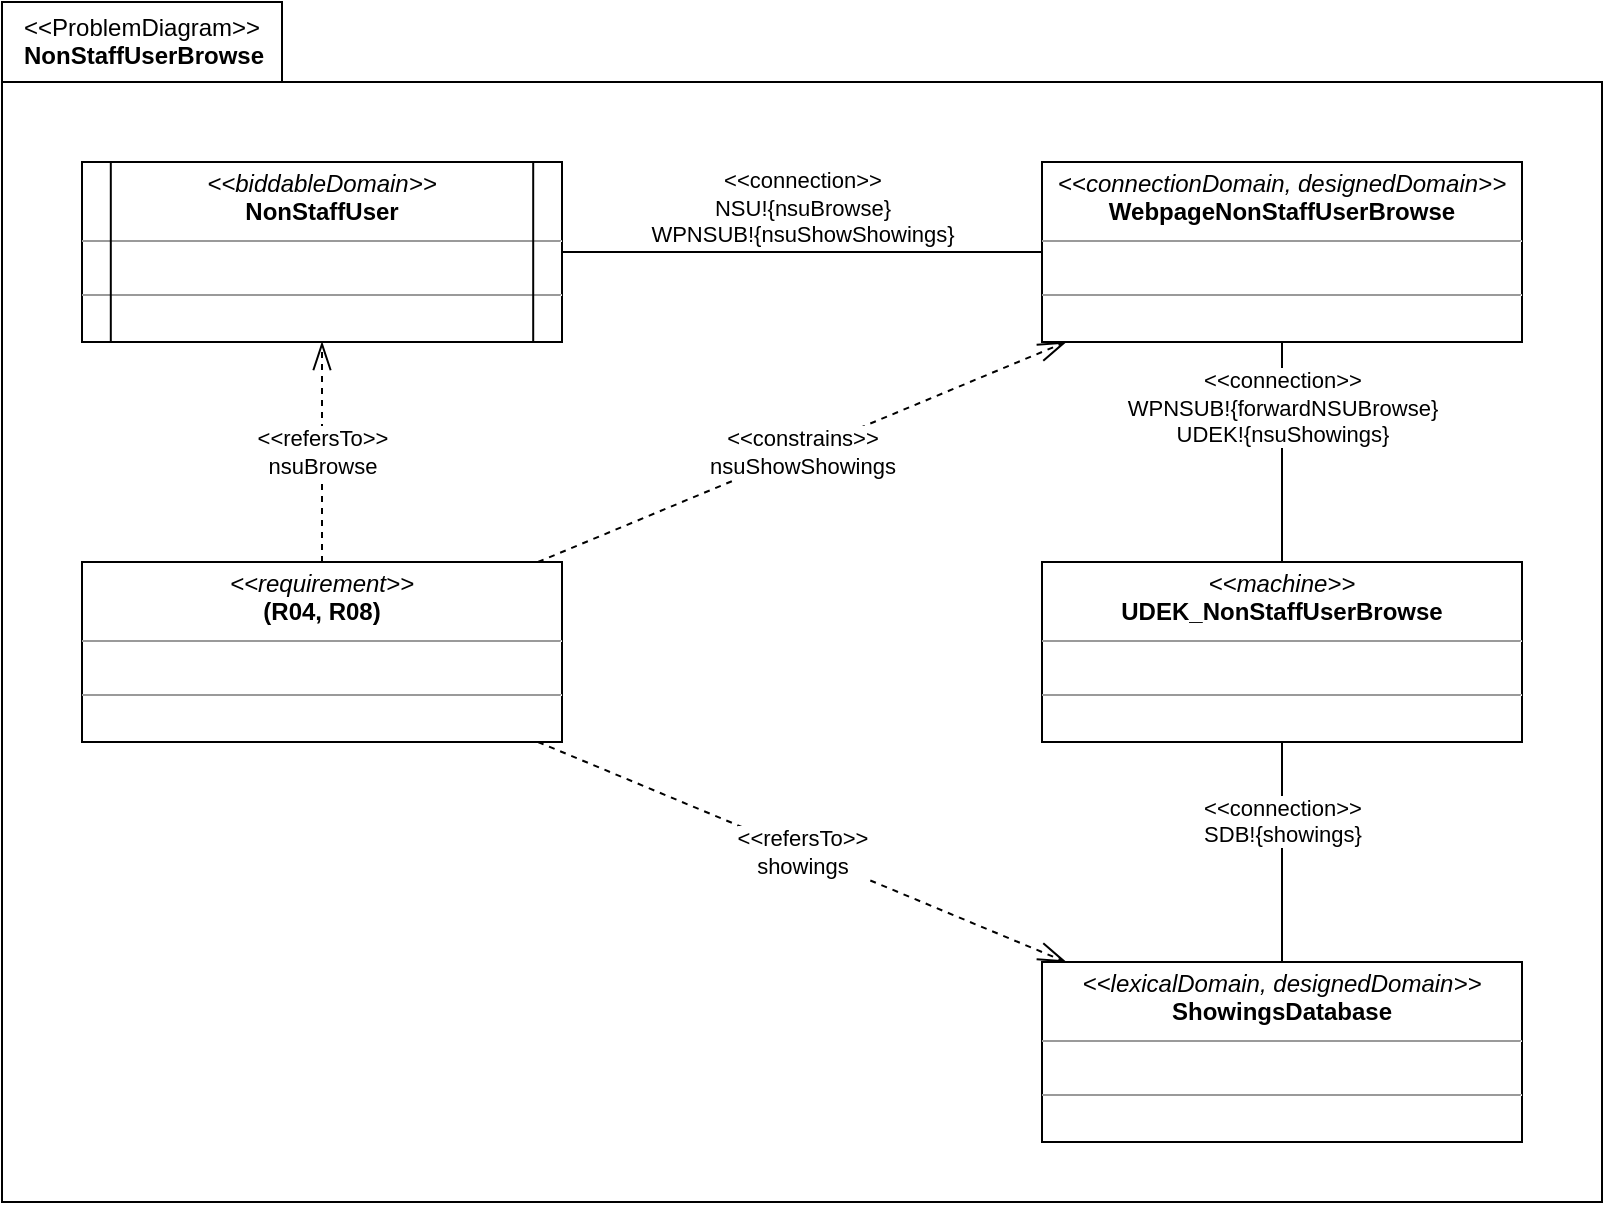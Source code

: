 <mxfile version="16.5.1" type="device" pages="2"><diagram id="HJAiawC3LnzVQ6_J9PEd" name="PD"><mxGraphModel dx="1662" dy="875" grid="1" gridSize="10" guides="1" tooltips="1" connect="1" arrows="1" fold="1" page="1" pageScale="1" pageWidth="3300" pageHeight="2339" math="0" shadow="0"><root><mxCell id="0"/><mxCell id="1" parent="0"/><mxCell id="Pyk-7Evq5UinFHrFcz_W-2" value="&lt;div&gt;&lt;span style=&quot;font-weight: 400&quot;&gt;&amp;lt;&amp;lt;ProblemDiagram&amp;gt;&amp;gt;&lt;/span&gt;&lt;/div&gt;&lt;div style=&quot;text-align: center&quot;&gt;NonStaffUserBrowse&lt;/div&gt;" style="shape=folder;fontStyle=1;spacingTop=1;tabWidth=140;tabHeight=40;tabPosition=left;html=1;rounded=0;shadow=0;glass=0;comic=0;sketch=0;pointerEvents=1;gradientColor=none;labelPosition=center;verticalLabelPosition=middle;align=left;verticalAlign=top;spacing=0;spacingLeft=11;collapsible=1;container=1;recursiveResize=0;fillColor=default;" parent="1" vertex="1"><mxGeometry x="80" y="80" width="800" height="600" as="geometry"><mxRectangle width="140" height="40" as="alternateBounds"/></mxGeometry></mxCell><mxCell id="Pyk-7Evq5UinFHrFcz_W-1" value="" style="group" parent="Pyk-7Evq5UinFHrFcz_W-2" vertex="1" connectable="0"><mxGeometry x="40" y="80" width="720" height="490" as="geometry"/></mxCell><mxCell id="KDBTLxFGgnaU9NGdv36--2" value="&lt;p style=&quot;margin: 0px ; margin-top: 4px ; text-align: center&quot;&gt;&lt;i&gt;&amp;lt;&amp;lt;machine&amp;gt;&amp;gt;&lt;/i&gt;&lt;br&gt;&lt;b&gt;UDEK_NonStaffUserBrowse&lt;/b&gt;&lt;/p&gt;&lt;hr size=&quot;1&quot;&gt;&lt;p style=&quot;margin: 0px ; margin-left: 4px&quot;&gt;&lt;br&gt;&lt;/p&gt;&lt;hr size=&quot;1&quot;&gt;&lt;p style=&quot;margin: 0px ; margin-left: 4px&quot;&gt;&lt;br&gt;&lt;/p&gt;" style="verticalAlign=top;align=left;overflow=fill;fontSize=12;fontFamily=Helvetica;html=1;rounded=0;shadow=0;glass=0;comic=0;sketch=0;pointerEvents=1;fontColor=default;gradientColor=none;container=0;" parent="Pyk-7Evq5UinFHrFcz_W-1" vertex="1"><mxGeometry x="480" y="200" width="240" height="90" as="geometry"/></mxCell><mxCell id="SD9rnTB3RjBBTFC45QrC-1" value="&amp;lt;&amp;lt;connection&amp;gt;&amp;gt;&lt;br&gt;WPNSUB!{forwardNSUBrowse}&lt;br&gt;UDEK!{nsuShowings}" style="rounded=0;orthogonalLoop=1;jettySize=auto;html=1;startArrow=none;startFill=0;endArrow=none;endFill=0;startSize=12;endSize=12;verticalAlign=bottom;" parent="Pyk-7Evq5UinFHrFcz_W-1" source="KDBTLxFGgnaU9NGdv36--3" target="KDBTLxFGgnaU9NGdv36--2" edge="1"><mxGeometry relative="1" as="geometry"/></mxCell><mxCell id="KDBTLxFGgnaU9NGdv36--3" value="&lt;p style=&quot;margin: 0px ; margin-top: 4px ; text-align: center&quot;&gt;&lt;i&gt;&amp;lt;&amp;lt;connectionDomain, designedDomain&amp;gt;&amp;gt;&lt;/i&gt;&lt;br&gt;&lt;b&gt;WebpageNonStaffUserBrowse&lt;/b&gt;&lt;/p&gt;&lt;hr size=&quot;1&quot;&gt;&lt;p style=&quot;margin: 0px ; margin-left: 4px&quot;&gt;&lt;br&gt;&lt;/p&gt;&lt;hr size=&quot;1&quot;&gt;&lt;p style=&quot;margin: 0px ; margin-left: 4px&quot;&gt;&lt;br&gt;&lt;/p&gt;" style="verticalAlign=top;align=left;overflow=fill;fontSize=12;fontFamily=Helvetica;html=1;rounded=0;shadow=0;glass=0;comic=0;sketch=0;pointerEvents=1;fontColor=default;gradientColor=none;container=0;" parent="Pyk-7Evq5UinFHrFcz_W-1" vertex="1"><mxGeometry x="480" width="240" height="90" as="geometry"/></mxCell><mxCell id="KDBTLxFGgnaU9NGdv36--21" value="" style="group" parent="Pyk-7Evq5UinFHrFcz_W-1" vertex="1" connectable="0"><mxGeometry width="240" height="90" as="geometry"/></mxCell><mxCell id="KDBTLxFGgnaU9NGdv36--15" value="&lt;p style=&quot;margin: 0px ; margin-top: 4px ; text-align: center&quot;&gt;&lt;i&gt;&amp;lt;&amp;lt;biddableDomain&amp;gt;&amp;gt;&lt;/i&gt;&lt;br&gt;&lt;b&gt;NonStaffUser&lt;/b&gt;&lt;/p&gt;&lt;hr size=&quot;1&quot;&gt;&lt;p style=&quot;margin: 0px ; margin-left: 4px&quot;&gt;&lt;br&gt;&lt;/p&gt;&lt;hr size=&quot;1&quot;&gt;&lt;p style=&quot;margin: 0px ; margin-left: 4px&quot;&gt;&lt;br&gt;&lt;/p&gt;" style="verticalAlign=top;align=left;overflow=fill;fontSize=12;fontFamily=Helvetica;html=1;rounded=0;shadow=0;glass=0;comic=0;sketch=0;pointerEvents=1;fontColor=default;gradientColor=none;container=0;points=[[0,0,0,0,0],[0,0.24,0,0,0],[0,0.5,0,0,0],[0,0.76,0,0,0],[0,1,0,0,0],[0.06,0,0,0,0],[0.06,1,0,0,0],[0.13,0,0,0,0],[0.13,1,0,0,0],[0.25,0,0,0,0],[0.25,1,0,0,0],[0.5,0,0,0,0],[0.5,1,0,0,0],[0.75,0,0,0,0],[0.75,1,0,0,0],[0.88,0,0,0,0],[0.88,1,0,0,0],[0.94,0,0,0,0],[0.94,1,0,0,0],[1,0,0,0,0],[1,0.26,0,0,0],[1,0.5,0,0,0],[1,0.76,0,0,0],[1,1,0,0,0]];strokeWidth=1;" parent="KDBTLxFGgnaU9NGdv36--21" vertex="1"><mxGeometry width="240" height="90" as="geometry"/></mxCell><mxCell id="KDBTLxFGgnaU9NGdv36--19" style="rounded=0;orthogonalLoop=1;jettySize=auto;html=1;exitX=0.06;exitY=0;exitDx=0;exitDy=0;exitPerimeter=0;entryX=0.06;entryY=1;entryDx=0;entryDy=0;entryPerimeter=0;startArrow=none;startFill=0;endArrow=none;endFill=0;startSize=12;endSize=12;" parent="KDBTLxFGgnaU9NGdv36--21" source="KDBTLxFGgnaU9NGdv36--15" target="KDBTLxFGgnaU9NGdv36--15" edge="1"><mxGeometry relative="1" as="geometry"/></mxCell><mxCell id="KDBTLxFGgnaU9NGdv36--20" style="rounded=0;orthogonalLoop=1;jettySize=auto;html=1;exitX=0.94;exitY=0;exitDx=0;exitDy=0;exitPerimeter=0;entryX=0.94;entryY=1;entryDx=0;entryDy=0;entryPerimeter=0;startArrow=none;startFill=0;endArrow=none;endFill=0;startSize=12;endSize=12;" parent="KDBTLxFGgnaU9NGdv36--21" source="KDBTLxFGgnaU9NGdv36--15" target="KDBTLxFGgnaU9NGdv36--15" edge="1"><mxGeometry relative="1" as="geometry"><mxPoint x="24.4" y="-30" as="sourcePoint"/><mxPoint x="24.4" y="60" as="targetPoint"/></mxGeometry></mxCell><mxCell id="40rwbLKD-BZJ8o5MiTdF-1" value="&amp;lt;&amp;lt;connection&amp;gt;&amp;gt;&lt;br&gt;NSU!{nsuBrowse}&lt;br&gt;WPNSUB!{nsuShowShowings}" style="rounded=0;orthogonalLoop=1;jettySize=auto;html=1;startArrow=none;startFill=0;endArrow=none;endFill=0;startSize=12;endSize=12;verticalAlign=bottom;" parent="Pyk-7Evq5UinFHrFcz_W-1" source="KDBTLxFGgnaU9NGdv36--15" target="KDBTLxFGgnaU9NGdv36--3" edge="1"><mxGeometry relative="1" as="geometry"/></mxCell><mxCell id="SD9rnTB3RjBBTFC45QrC-4" value="&amp;lt;&amp;lt;connection&amp;gt;&amp;gt;&lt;br&gt;SDB!{showings}" style="rounded=0;orthogonalLoop=1;jettySize=auto;html=1;startArrow=none;startFill=0;endArrow=none;endFill=0;startSize=12;endSize=12;verticalAlign=bottom;" parent="Pyk-7Evq5UinFHrFcz_W-1" source="SD9rnTB3RjBBTFC45QrC-3" target="KDBTLxFGgnaU9NGdv36--2" edge="1"><mxGeometry relative="1" as="geometry"/></mxCell><mxCell id="SD9rnTB3RjBBTFC45QrC-3" value="&lt;p style=&quot;margin: 0px ; margin-top: 4px ; text-align: center&quot;&gt;&lt;i&gt;&amp;lt;&amp;lt;lexicalDomain, designedDomain&amp;gt;&amp;gt;&lt;/i&gt;&lt;br&gt;&lt;b&gt;ShowingsDatabase&lt;/b&gt;&lt;/p&gt;&lt;hr size=&quot;1&quot;&gt;&lt;p style=&quot;margin: 0px ; margin-left: 4px&quot;&gt;&lt;br&gt;&lt;/p&gt;&lt;hr size=&quot;1&quot;&gt;&lt;p style=&quot;margin: 0px ; margin-left: 4px&quot;&gt;&lt;br&gt;&lt;/p&gt;" style="verticalAlign=top;align=left;overflow=fill;fontSize=12;fontFamily=Helvetica;html=1;rounded=0;shadow=0;glass=0;comic=0;sketch=0;pointerEvents=1;fontColor=default;gradientColor=none;container=0;strokeWidth=1;" parent="Pyk-7Evq5UinFHrFcz_W-1" vertex="1"><mxGeometry x="480" y="400" width="240" height="90" as="geometry"/></mxCell><mxCell id="SD9rnTB3RjBBTFC45QrC-7" value="&amp;lt;&amp;lt;constrains&amp;gt;&amp;gt;&lt;br&gt;nsuShowShowings" style="edgeStyle=none;rounded=0;orthogonalLoop=1;jettySize=auto;html=1;startArrow=none;startFill=0;endArrow=openThin;endFill=0;startSize=12;endSize=12;dashed=1;" parent="Pyk-7Evq5UinFHrFcz_W-1" source="SD9rnTB3RjBBTFC45QrC-5" target="KDBTLxFGgnaU9NGdv36--3" edge="1"><mxGeometry relative="1" as="geometry"/></mxCell><mxCell id="SD9rnTB3RjBBTFC45QrC-8" value="&amp;lt;&amp;lt;refersTo&amp;gt;&amp;gt;&lt;br&gt;nsuBrowse" style="edgeStyle=none;rounded=0;orthogonalLoop=1;jettySize=auto;html=1;dashed=1;startArrow=none;startFill=0;endArrow=openThin;endFill=0;startSize=12;endSize=12;" parent="Pyk-7Evq5UinFHrFcz_W-1" source="SD9rnTB3RjBBTFC45QrC-5" target="KDBTLxFGgnaU9NGdv36--15" edge="1"><mxGeometry relative="1" as="geometry"/></mxCell><mxCell id="SD9rnTB3RjBBTFC45QrC-9" value="&amp;lt;&amp;lt;refersTo&amp;gt;&amp;gt;&lt;br&gt;showings" style="edgeStyle=none;rounded=0;orthogonalLoop=1;jettySize=auto;html=1;dashed=1;startArrow=none;startFill=0;endArrow=openThin;endFill=0;startSize=12;endSize=12;" parent="Pyk-7Evq5UinFHrFcz_W-1" source="SD9rnTB3RjBBTFC45QrC-5" target="SD9rnTB3RjBBTFC45QrC-3" edge="1"><mxGeometry relative="1" as="geometry"/></mxCell><mxCell id="SD9rnTB3RjBBTFC45QrC-5" value="&lt;p style=&quot;margin: 0px ; margin-top: 4px ; text-align: center&quot;&gt;&lt;i&gt;&amp;lt;&amp;lt;requirement&amp;gt;&amp;gt;&lt;/i&gt;&lt;br&gt;&lt;b&gt;(R04, R08)&lt;/b&gt;&lt;/p&gt;&lt;hr size=&quot;1&quot;&gt;&lt;p style=&quot;margin: 0px ; margin-left: 4px&quot;&gt;&lt;br&gt;&lt;/p&gt;&lt;hr size=&quot;1&quot;&gt;&lt;p style=&quot;margin: 0px ; margin-left: 4px&quot;&gt;&lt;br&gt;&lt;/p&gt;" style="verticalAlign=top;align=left;overflow=fill;fontSize=12;fontFamily=Helvetica;html=1;rounded=0;shadow=0;glass=0;comic=0;sketch=0;pointerEvents=1;fontColor=default;gradientColor=none;container=0;" parent="Pyk-7Evq5UinFHrFcz_W-1" vertex="1"><mxGeometry y="200" width="240" height="90" as="geometry"/></mxCell></root></mxGraphModel></diagram><diagram id="oI22RJOVd-UNP8y3LHGg" name="Mapping"><mxGraphModel dx="1662" dy="875" grid="1" gridSize="10" guides="1" tooltips="1" connect="1" arrows="1" fold="1" page="1" pageScale="1" pageWidth="3300" pageHeight="2339" math="0" shadow="0"><root><mxCell id="fOLdVOs8vfkJuQPFm-1K-0"/><mxCell id="fOLdVOs8vfkJuQPFm-1K-1" parent="fOLdVOs8vfkJuQPFm-1K-0"/><mxCell id="yC-IHtAwKcbV0Vknm0KA-0" value="" style="group" parent="fOLdVOs8vfkJuQPFm-1K-1" vertex="1" connectable="0"><mxGeometry x="40" y="80" width="240" height="90" as="geometry"/></mxCell><mxCell id="yC-IHtAwKcbV0Vknm0KA-1" value="&lt;p style=&quot;margin: 0px ; margin-top: 4px ; text-align: center&quot;&gt;&lt;i&gt;&amp;lt;&amp;lt;biddableDomain&amp;gt;&amp;gt;&lt;/i&gt;&lt;br&gt;&lt;b&gt;Customer&lt;/b&gt;&lt;/p&gt;&lt;hr size=&quot;1&quot;&gt;&lt;p style=&quot;margin: 0px ; margin-left: 4px&quot;&gt;&lt;br&gt;&lt;/p&gt;&lt;hr size=&quot;1&quot;&gt;&lt;p style=&quot;margin: 0px ; margin-left: 4px&quot;&gt;&lt;br&gt;&lt;/p&gt;" style="verticalAlign=top;align=left;overflow=fill;fontSize=12;fontFamily=Helvetica;html=1;rounded=0;shadow=0;glass=0;comic=0;sketch=0;pointerEvents=1;fontColor=default;gradientColor=none;container=0;points=[[0,0,0,0,0],[0,0.24,0,0,0],[0,0.5,0,0,0],[0,0.76,0,0,0],[0,1,0,0,0],[0.06,0,0,0,0],[0.06,1,0,0,0],[0.13,0,0,0,0],[0.13,1,0,0,0],[0.25,0,0,0,0],[0.25,1,0,0,0],[0.5,0,0,0,0],[0.5,1,0,0,0],[0.75,0,0,0,0],[0.75,1,0,0,0],[0.88,0,0,0,0],[0.88,1,0,0,0],[0.94,0,0,0,0],[0.94,1,0,0,0],[1,0,0,0,0],[1,0.26,0,0,0],[1,0.5,0,0,0],[1,0.76,0,0,0],[1,1,0,0,0]];strokeWidth=1;" parent="yC-IHtAwKcbV0Vknm0KA-0" vertex="1"><mxGeometry width="240" height="90" as="geometry"/></mxCell><mxCell id="yC-IHtAwKcbV0Vknm0KA-2" style="rounded=0;orthogonalLoop=1;jettySize=auto;html=1;endArrow=none;endFill=0;strokeWidth=1;entryX=0.06;entryY=1;entryDx=0;entryDy=0;entryPerimeter=0;exitX=0.06;exitY=0;exitDx=0;exitDy=0;exitPerimeter=0;" parent="yC-IHtAwKcbV0Vknm0KA-0" source="yC-IHtAwKcbV0Vknm0KA-1" target="yC-IHtAwKcbV0Vknm0KA-1" edge="1"><mxGeometry relative="1" as="geometry"><mxPoint x="30" as="sourcePoint"/><mxPoint x="14" y="90" as="targetPoint"/></mxGeometry></mxCell><mxCell id="yC-IHtAwKcbV0Vknm0KA-3" style="edgeStyle=none;shape=connector;rounded=0;orthogonalLoop=1;jettySize=auto;html=1;exitX=0.94;exitY=0;exitDx=0;exitDy=0;exitPerimeter=0;labelBackgroundColor=default;fontFamily=Helvetica;fontSize=11;fontColor=default;endArrow=none;endFill=0;strokeColor=default;strokeWidth=1;" parent="yC-IHtAwKcbV0Vknm0KA-0" source="yC-IHtAwKcbV0Vknm0KA-1" edge="1"><mxGeometry relative="1" as="geometry"><mxPoint x="226" y="90" as="targetPoint"/></mxGeometry></mxCell><mxCell id="yC-IHtAwKcbV0Vknm0KA-4" value="" style="group" parent="fOLdVOs8vfkJuQPFm-1K-1" vertex="1" connectable="0"><mxGeometry x="360" y="80" width="240" height="90" as="geometry"/></mxCell><mxCell id="yC-IHtAwKcbV0Vknm0KA-5" value="&lt;p style=&quot;margin: 0px ; margin-top: 4px ; text-align: center&quot;&gt;&lt;i&gt;&amp;lt;&amp;lt;biddableDomain&amp;gt;&amp;gt;&lt;/i&gt;&lt;br&gt;&lt;b&gt;User&lt;/b&gt;&lt;/p&gt;&lt;hr size=&quot;1&quot;&gt;&lt;p style=&quot;margin: 0px ; margin-left: 4px&quot;&gt;&lt;br&gt;&lt;/p&gt;&lt;hr size=&quot;1&quot;&gt;&lt;p style=&quot;margin: 0px ; margin-left: 4px&quot;&gt;&lt;br&gt;&lt;/p&gt;" style="verticalAlign=top;align=left;overflow=fill;fontSize=12;fontFamily=Helvetica;html=1;rounded=0;shadow=0;glass=0;comic=0;sketch=0;pointerEvents=1;fontColor=default;gradientColor=none;container=0;points=[[0,0,0,0,0],[0,0.24,0,0,0],[0,0.5,0,0,0],[0,0.76,0,0,0],[0,1,0,0,0],[0.06,0,0,0,0],[0.06,1,0,0,0],[0.13,0,0,0,0],[0.13,1,0,0,0],[0.25,0,0,0,0],[0.25,1,0,0,0],[0.5,0,0,0,0],[0.5,1,0,0,0],[0.75,0,0,0,0],[0.75,1,0,0,0],[0.88,0,0,0,0],[0.88,1,0,0,0],[0.94,0,0,0,0],[0.94,1,0,0,0],[1,0,0,0,0],[1,0.26,0,0,0],[1,0.5,0,0,0],[1,0.76,0,0,0],[1,1,0,0,0]];strokeWidth=1;" parent="yC-IHtAwKcbV0Vknm0KA-4" vertex="1"><mxGeometry width="240" height="90" as="geometry"/></mxCell><mxCell id="yC-IHtAwKcbV0Vknm0KA-6" style="rounded=0;orthogonalLoop=1;jettySize=auto;html=1;endArrow=none;endFill=0;strokeWidth=1;entryX=0.06;entryY=1;entryDx=0;entryDy=0;entryPerimeter=0;exitX=0.06;exitY=0;exitDx=0;exitDy=0;exitPerimeter=0;" parent="yC-IHtAwKcbV0Vknm0KA-4" source="yC-IHtAwKcbV0Vknm0KA-5" target="yC-IHtAwKcbV0Vknm0KA-5" edge="1"><mxGeometry relative="1" as="geometry"><mxPoint x="30" as="sourcePoint"/><mxPoint x="14" y="90" as="targetPoint"/></mxGeometry></mxCell><mxCell id="yC-IHtAwKcbV0Vknm0KA-7" style="edgeStyle=none;shape=connector;rounded=0;orthogonalLoop=1;jettySize=auto;html=1;exitX=0.94;exitY=0;exitDx=0;exitDy=0;exitPerimeter=0;labelBackgroundColor=default;fontFamily=Helvetica;fontSize=11;fontColor=default;endArrow=none;endFill=0;strokeColor=default;strokeWidth=1;" parent="yC-IHtAwKcbV0Vknm0KA-4" source="yC-IHtAwKcbV0Vknm0KA-5" edge="1"><mxGeometry relative="1" as="geometry"><mxPoint x="226" y="90" as="targetPoint"/></mxGeometry></mxCell><mxCell id="yC-IHtAwKcbV0Vknm0KA-8" style="edgeStyle=orthogonalEdgeStyle;rounded=0;orthogonalLoop=1;jettySize=auto;html=1;exitX=0.5;exitY=0;exitDx=0;exitDy=0;exitPerimeter=0;endArrow=openThin;endFill=0;endSize=12;startSize=12;startArrow=diamondThin;startFill=0;" parent="fOLdVOs8vfkJuQPFm-1K-1" source="yC-IHtAwKcbV0Vknm0KA-11" target="yC-IHtAwKcbV0Vknm0KA-1" edge="1"><mxGeometry relative="1" as="geometry"/></mxCell><mxCell id="yC-IHtAwKcbV0Vknm0KA-9" style="edgeStyle=orthogonalEdgeStyle;rounded=0;orthogonalLoop=1;jettySize=auto;html=1;exitX=0.5;exitY=0;exitDx=0;exitDy=0;exitPerimeter=0;startArrow=diamondThin;startFill=0;endArrow=openThin;endFill=0;startSize=12;endSize=12;" parent="fOLdVOs8vfkJuQPFm-1K-1" source="yC-IHtAwKcbV0Vknm0KA-11" target="yC-IHtAwKcbV0Vknm0KA-5" edge="1"><mxGeometry relative="1" as="geometry"/></mxCell><mxCell id="yC-IHtAwKcbV0Vknm0KA-10" value="" style="group" parent="fOLdVOs8vfkJuQPFm-1K-1" vertex="1" connectable="0"><mxGeometry x="200" y="240" width="240" height="90" as="geometry"/></mxCell><mxCell id="yC-IHtAwKcbV0Vknm0KA-11" value="&lt;p style=&quot;margin: 0px ; margin-top: 4px ; text-align: center&quot;&gt;&lt;i&gt;&amp;lt;&amp;lt;biddableDomain&amp;gt;&amp;gt;&lt;/i&gt;&lt;br&gt;&lt;b&gt;NonStaffUser&lt;/b&gt;&lt;/p&gt;&lt;hr size=&quot;1&quot;&gt;&lt;p style=&quot;margin: 0px ; margin-left: 4px&quot;&gt;&lt;br&gt;&lt;/p&gt;&lt;hr size=&quot;1&quot;&gt;&lt;p style=&quot;margin: 0px ; margin-left: 4px&quot;&gt;&lt;br&gt;&lt;/p&gt;" style="verticalAlign=top;align=left;overflow=fill;fontSize=12;fontFamily=Helvetica;html=1;rounded=0;shadow=0;glass=0;comic=0;sketch=0;pointerEvents=1;fontColor=default;gradientColor=none;container=0;points=[[0,0,0,0,0],[0,0.24,0,0,0],[0,0.5,0,0,0],[0,0.76,0,0,0],[0,1,0,0,0],[0.06,0,0,0,0],[0.06,1,0,0,0],[0.13,0,0,0,0],[0.13,1,0,0,0],[0.25,0,0,0,0],[0.25,1,0,0,0],[0.5,0,0,0,0],[0.5,1,0,0,0],[0.75,0,0,0,0],[0.75,1,0,0,0],[0.88,0,0,0,0],[0.88,1,0,0,0],[0.94,0,0,0,0],[0.94,1,0,0,0],[1,0,0,0,0],[1,0.26,0,0,0],[1,0.5,0,0,0],[1,0.76,0,0,0],[1,1,0,0,0]];strokeWidth=1;" parent="yC-IHtAwKcbV0Vknm0KA-10" vertex="1"><mxGeometry width="240" height="90" as="geometry"/></mxCell><mxCell id="yC-IHtAwKcbV0Vknm0KA-12" style="rounded=0;orthogonalLoop=1;jettySize=auto;html=1;exitX=0.06;exitY=0;exitDx=0;exitDy=0;exitPerimeter=0;entryX=0.06;entryY=1;entryDx=0;entryDy=0;entryPerimeter=0;startArrow=none;startFill=0;endArrow=none;endFill=0;startSize=12;endSize=12;" parent="yC-IHtAwKcbV0Vknm0KA-10" source="yC-IHtAwKcbV0Vknm0KA-11" target="yC-IHtAwKcbV0Vknm0KA-11" edge="1"><mxGeometry relative="1" as="geometry"/></mxCell><mxCell id="yC-IHtAwKcbV0Vknm0KA-13" style="rounded=0;orthogonalLoop=1;jettySize=auto;html=1;exitX=0.94;exitY=0;exitDx=0;exitDy=0;exitPerimeter=0;entryX=0.94;entryY=1;entryDx=0;entryDy=0;entryPerimeter=0;startArrow=none;startFill=0;endArrow=none;endFill=0;startSize=12;endSize=12;" parent="yC-IHtAwKcbV0Vknm0KA-10" source="yC-IHtAwKcbV0Vknm0KA-11" target="yC-IHtAwKcbV0Vknm0KA-11" edge="1"><mxGeometry relative="1" as="geometry"><mxPoint x="24.4" y="-30" as="sourcePoint"/><mxPoint x="24.4" y="60" as="targetPoint"/></mxGeometry></mxCell><mxCell id="Otl8EnRv2uJ1sNcV3oOm-0" value="" style="group" parent="fOLdVOs8vfkJuQPFm-1K-1" vertex="1" connectable="0"><mxGeometry x="200" y="720" width="240" height="90" as="geometry"/></mxCell><mxCell id="Otl8EnRv2uJ1sNcV3oOm-1" value="&lt;p style=&quot;margin: 0px ; margin-top: 4px ; text-align: center&quot;&gt;&lt;i&gt;&amp;lt;&amp;lt;interface&amp;gt;&amp;gt;&lt;/i&gt;&lt;br&gt;&lt;b&gt;NSU!{nsuBrowse}&lt;/b&gt;&lt;/p&gt;&lt;hr size=&quot;1&quot;&gt;&lt;p style=&quot;margin: 0px ; margin-left: 4px&quot;&gt;&lt;br&gt;&lt;/p&gt;&lt;hr size=&quot;1&quot;&gt;&lt;p style=&quot;margin: 0px ; margin-left: 4px&quot;&gt;&lt;br&gt;&lt;/p&gt;" style="verticalAlign=top;align=left;overflow=fill;fontSize=12;fontFamily=Helvetica;html=1;rounded=0;shadow=0;glass=0;comic=0;sketch=0;pointerEvents=1;fontColor=default;gradientColor=none;container=0;points=[[0,0,0,0,0],[0,0.24,0,0,0],[0,0.5,0,0,0],[0,0.76,0,0,0],[0,1,0,0,0],[0.06,0,0,0,0],[0.06,1,0,0,0],[0.13,0,0,0,0],[0.13,1,0,0,0],[0.25,0,0,0,0],[0.25,1,0,0,0],[0.5,0,0,0,0],[0.5,1,0,0,0],[0.75,0,0,0,0],[0.75,1,0,0,0],[0.88,0,0,0,0],[0.88,1,0,0,0],[0.94,0,0,0,0],[0.94,1,0,0,0],[1,0,0,0,0],[1,0.26,0,0,0],[1,0.5,0,0,0],[1,0.76,0,0,0],[1,1,0,0,0]];strokeWidth=1;" parent="Otl8EnRv2uJ1sNcV3oOm-0" vertex="1"><mxGeometry width="240" height="90" as="geometry"/></mxCell><mxCell id="GV2AbOOw1VaXCesjClQB-0" value="" style="group" parent="fOLdVOs8vfkJuQPFm-1K-1" vertex="1" connectable="0"><mxGeometry x="200" y="560" width="240" height="90" as="geometry"/></mxCell><mxCell id="GV2AbOOw1VaXCesjClQB-1" value="&lt;p style=&quot;margin: 0px ; margin-top: 4px ; text-align: center&quot;&gt;&lt;i&gt;&amp;lt;&amp;lt;interface&amp;gt;&amp;gt;&lt;/i&gt;&lt;br&gt;&lt;b&gt;C!{uBrowse}&lt;/b&gt;&lt;/p&gt;&lt;hr size=&quot;1&quot;&gt;&lt;p style=&quot;margin: 0px ; margin-left: 4px&quot;&gt;&lt;br&gt;&lt;/p&gt;&lt;hr size=&quot;1&quot;&gt;&lt;p style=&quot;margin: 0px ; margin-left: 4px&quot;&gt;&lt;br&gt;&lt;/p&gt;" style="verticalAlign=top;align=left;overflow=fill;fontSize=12;fontFamily=Helvetica;html=1;rounded=0;shadow=0;glass=0;comic=0;sketch=0;pointerEvents=1;fontColor=default;gradientColor=none;container=0;points=[[0,0,0,0,0],[0,0.24,0,0,0],[0,0.5,0,0,0],[0,0.76,0,0,0],[0,1,0,0,0],[0.06,0,0,0,0],[0.06,1,0,0,0],[0.13,0,0,0,0],[0.13,1,0,0,0],[0.25,0,0,0,0],[0.25,1,0,0,0],[0.5,0,0,0,0],[0.5,1,0,0,0],[0.75,0,0,0,0],[0.75,1,0,0,0],[0.88,0,0,0,0],[0.88,1,0,0,0],[0.94,0,0,0,0],[0.94,1,0,0,0],[1,0,0,0,0],[1,0.26,0,0,0],[1,0.5,0,0,0],[1,0.76,0,0,0],[1,1,0,0,0]];strokeWidth=1;" parent="GV2AbOOw1VaXCesjClQB-0" vertex="1"><mxGeometry width="240" height="90" as="geometry"/></mxCell><mxCell id="GV2AbOOw1VaXCesjClQB-2" value="&lt;p style=&quot;margin: 0px ; margin-top: 4px ; text-align: center&quot;&gt;&lt;i&gt;&amp;lt;&amp;lt;interface&amp;gt;&amp;gt;&lt;/i&gt;&lt;br&gt;&lt;b&gt;U!{uBrowse}&lt;/b&gt;&lt;/p&gt;&lt;hr size=&quot;1&quot;&gt;&lt;p style=&quot;margin: 0px ; margin-left: 4px&quot;&gt;&lt;br&gt;&lt;/p&gt;&lt;hr size=&quot;1&quot;&gt;&lt;p style=&quot;margin: 0px ; margin-left: 4px&quot;&gt;&lt;br&gt;&lt;/p&gt;" style="verticalAlign=top;align=left;overflow=fill;fontSize=12;fontFamily=Helvetica;html=1;rounded=0;shadow=0;glass=0;comic=0;sketch=0;pointerEvents=1;fontColor=default;gradientColor=none;container=0;points=[[0,0,0,0,0],[0,0.24,0,0,0],[0,0.5,0,0,0],[0,0.76,0,0,0],[0,1,0,0,0],[0.06,0,0,0,0],[0.06,1,0,0,0],[0.13,0,0,0,0],[0.13,1,0,0,0],[0.25,0,0,0,0],[0.25,1,0,0,0],[0.5,0,0,0,0],[0.5,1,0,0,0],[0.75,0,0,0,0],[0.75,1,0,0,0],[0.88,0,0,0,0],[0.88,1,0,0,0],[0.94,0,0,0,0],[0.94,1,0,0,0],[1,0,0,0,0],[1,0.26,0,0,0],[1,0.5,0,0,0],[1,0.76,0,0,0],[1,1,0,0,0]];strokeWidth=1;" parent="fOLdVOs8vfkJuQPFm-1K-1" vertex="1"><mxGeometry x="200" y="880" width="240" height="90" as="geometry"/></mxCell><mxCell id="j6mfx0AlwyM8R6SO0MoJ-4" style="edgeStyle=none;rounded=0;orthogonalLoop=1;jettySize=auto;html=1;startArrow=diamondThin;startFill=0;endArrow=openThin;endFill=0;startSize=12;endSize=12;" parent="fOLdVOs8vfkJuQPFm-1K-1" source="j6mfx0AlwyM8R6SO0MoJ-2" target="GV2AbOOw1VaXCesjClQB-1" edge="1"><mxGeometry relative="1" as="geometry"><mxPoint x="680.0" y="530" as="sourcePoint"/></mxGeometry></mxCell><mxCell id="j6mfx0AlwyM8R6SO0MoJ-2" value="&lt;p style=&quot;margin: 0px ; margin-top: 4px ; text-align: center&quot;&gt;&lt;i&gt;&amp;lt;&amp;lt;interface&amp;gt;&amp;gt;&lt;/i&gt;&lt;br&gt;&lt;b&gt;C!{cLogout, cBrowse, bookTickets}&lt;/b&gt;&lt;/p&gt;&lt;hr size=&quot;1&quot;&gt;&lt;p style=&quot;margin: 0px ; margin-left: 4px&quot;&gt;&lt;br&gt;&lt;/p&gt;&lt;hr size=&quot;1&quot;&gt;&lt;p style=&quot;margin: 0px ; margin-left: 4px&quot;&gt;&lt;br&gt;&lt;/p&gt;" style="verticalAlign=top;align=left;overflow=fill;fontSize=12;fontFamily=Helvetica;html=1;rounded=0;shadow=0;glass=0;comic=0;sketch=0;pointerEvents=1;fontColor=default;gradientColor=none;container=0;" parent="fOLdVOs8vfkJuQPFm-1K-1" vertex="1"><mxGeometry x="200" y="400" width="240" height="90" as="geometry"/></mxCell><mxCell id="j6mfx0AlwyM8R6SO0MoJ-5" style="edgeStyle=none;rounded=0;orthogonalLoop=1;jettySize=auto;html=1;startArrow=diamondThin;startFill=0;endArrow=openThin;endFill=0;startSize=12;endSize=12;" parent="fOLdVOs8vfkJuQPFm-1K-1" source="j6mfx0AlwyM8R6SO0MoJ-3" target="GV2AbOOw1VaXCesjClQB-2" edge="1"><mxGeometry relative="1" as="geometry"/></mxCell><mxCell id="j6mfx0AlwyM8R6SO0MoJ-3" value="&lt;p style=&quot;margin: 0px ; margin-top: 4px ; text-align: center&quot;&gt;&lt;i&gt;&amp;lt;&amp;lt;interface&amp;gt;&amp;gt;&lt;/i&gt;&lt;br&gt;&lt;b&gt;U!{uBrowse, cLogin, cRegister, sLogin}&lt;/b&gt;&lt;/p&gt;&lt;hr size=&quot;1&quot;&gt;&lt;p style=&quot;margin: 0px ; margin-left: 4px&quot;&gt;&lt;br&gt;&lt;/p&gt;&lt;hr size=&quot;1&quot;&gt;&lt;p style=&quot;margin: 0px ; margin-left: 4px&quot;&gt;&lt;br&gt;&lt;/p&gt;" style="verticalAlign=top;align=left;overflow=fill;fontSize=12;fontFamily=Helvetica;html=1;rounded=0;shadow=0;glass=0;comic=0;sketch=0;pointerEvents=1;fontColor=default;gradientColor=none;container=0;" parent="fOLdVOs8vfkJuQPFm-1K-1" vertex="1"><mxGeometry x="200" y="1040" width="240" height="90" as="geometry"/></mxCell><mxCell id="vW-XqCMh03adUwAaLaFq-0" value="" style="group" parent="fOLdVOs8vfkJuQPFm-1K-1" vertex="1" connectable="0"><mxGeometry x="840" y="400" width="240" height="90" as="geometry"/></mxCell><mxCell id="vW-XqCMh03adUwAaLaFq-1" value="&lt;p style=&quot;margin: 0px ; margin-top: 4px ; text-align: center&quot;&gt;&lt;i&gt;&amp;lt;&amp;lt;interface&amp;gt;&amp;gt;&lt;/i&gt;&lt;br&gt;&lt;b&gt;WPNSUB!{nsuShowShowings}&lt;/b&gt;&lt;/p&gt;&lt;hr size=&quot;1&quot;&gt;&lt;p style=&quot;margin: 0px ; margin-left: 4px&quot;&gt;&lt;br&gt;&lt;/p&gt;&lt;hr size=&quot;1&quot;&gt;&lt;p style=&quot;margin: 0px ; margin-left: 4px&quot;&gt;&lt;br&gt;&lt;/p&gt;" style="verticalAlign=top;align=left;overflow=fill;fontSize=12;fontFamily=Helvetica;html=1;rounded=0;shadow=0;glass=0;comic=0;sketch=0;pointerEvents=1;fontColor=default;gradientColor=none;container=0;points=[[0,0,0,0,0],[0,0.24,0,0,0],[0,0.5,0,0,0],[0,0.76,0,0,0],[0,1,0,0,0],[0.06,0,0,0,0],[0.06,1,0,0,0],[0.13,0,0,0,0],[0.13,1,0,0,0],[0.25,0,0,0,0],[0.25,1,0,0,0],[0.5,0,0,0,0],[0.5,1,0,0,0],[0.75,0,0,0,0],[0.75,1,0,0,0],[0.88,0,0,0,0],[0.88,1,0,0,0],[0.94,0,0,0,0],[0.94,1,0,0,0],[1,0,0,0,0],[1,0.26,0,0,0],[1,0.5,0,0,0],[1,0.76,0,0,0],[1,1,0,0,0]];strokeWidth=1;" parent="vW-XqCMh03adUwAaLaFq-0" vertex="1"><mxGeometry width="240" height="90" as="geometry"/></mxCell><mxCell id="suFBQ_Q6jBbxhgPxG9cx-0" value="" style="group" parent="fOLdVOs8vfkJuQPFm-1K-1" vertex="1" connectable="0"><mxGeometry x="680" y="240" width="240" height="90" as="geometry"/></mxCell><mxCell id="suFBQ_Q6jBbxhgPxG9cx-1" value="&lt;p style=&quot;margin: 0px ; margin-top: 4px ; text-align: center&quot;&gt;&lt;i&gt;&amp;lt;&amp;lt;interface&amp;gt;&amp;gt;&lt;/i&gt;&lt;br&gt;&lt;b&gt;UDEK!{cShowWebsite}&lt;/b&gt;&lt;/p&gt;&lt;hr size=&quot;1&quot;&gt;&lt;p style=&quot;margin: 0px ; margin-left: 4px&quot;&gt;&lt;br&gt;&lt;/p&gt;&lt;hr size=&quot;1&quot;&gt;&lt;p style=&quot;margin: 0px ; margin-left: 4px&quot;&gt;&lt;br&gt;&lt;/p&gt;" style="verticalAlign=top;align=left;overflow=fill;fontSize=12;fontFamily=Helvetica;html=1;rounded=0;shadow=0;glass=0;comic=0;sketch=0;pointerEvents=1;fontColor=default;gradientColor=none;container=0;points=[[0,0,0,0,0],[0,0.24,0,0,0],[0,0.5,0,0,0],[0,0.76,0,0,0],[0,1,0,0,0],[0.06,0,0,0,0],[0.06,1,0,0,0],[0.13,0,0,0,0],[0.13,1,0,0,0],[0.25,0,0,0,0],[0.25,1,0,0,0],[0.5,0,0,0,0],[0.5,1,0,0,0],[0.75,0,0,0,0],[0.75,1,0,0,0],[0.88,0,0,0,0],[0.88,1,0,0,0],[0.94,0,0,0,0],[0.94,1,0,0,0],[1,0,0,0,0],[1,0.26,0,0,0],[1,0.5,0,0,0],[1,0.76,0,0,0],[1,1,0,0,0]];strokeWidth=1;" parent="suFBQ_Q6jBbxhgPxG9cx-0" vertex="1"><mxGeometry width="240" height="90" as="geometry"/></mxCell><mxCell id="suFBQ_Q6jBbxhgPxG9cx-2" value="" style="group" parent="fOLdVOs8vfkJuQPFm-1K-1" vertex="1" connectable="0"><mxGeometry x="1000" y="240" width="240" height="90" as="geometry"/></mxCell><mxCell id="suFBQ_Q6jBbxhgPxG9cx-3" value="&lt;p style=&quot;margin: 0px ; margin-top: 4px ; text-align: center&quot;&gt;&lt;i&gt;&amp;lt;&amp;lt;interface&amp;gt;&amp;gt;&lt;/i&gt;&lt;br&gt;&lt;b&gt;UDEK!{uShowWebsite}&lt;/b&gt;&lt;/p&gt;&lt;hr size=&quot;1&quot;&gt;&lt;p style=&quot;margin: 0px ; margin-left: 4px&quot;&gt;&lt;br&gt;&lt;/p&gt;&lt;hr size=&quot;1&quot;&gt;&lt;p style=&quot;margin: 0px ; margin-left: 4px&quot;&gt;&lt;br&gt;&lt;/p&gt;" style="verticalAlign=top;align=left;overflow=fill;fontSize=12;fontFamily=Helvetica;html=1;rounded=0;shadow=0;glass=0;comic=0;sketch=0;pointerEvents=1;fontColor=default;gradientColor=none;container=0;points=[[0,0,0,0,0],[0,0.24,0,0,0],[0,0.5,0,0,0],[0,0.76,0,0,0],[0,1,0,0,0],[0.06,0,0,0,0],[0.06,1,0,0,0],[0.13,0,0,0,0],[0.13,1,0,0,0],[0.25,0,0,0,0],[0.25,1,0,0,0],[0.5,0,0,0,0],[0.5,1,0,0,0],[0.75,0,0,0,0],[0.75,1,0,0,0],[0.88,0,0,0,0],[0.88,1,0,0,0],[0.94,0,0,0,0],[0.94,1,0,0,0],[1,0,0,0,0],[1,0.26,0,0,0],[1,0.5,0,0,0],[1,0.76,0,0,0],[1,1,0,0,0]];strokeWidth=1;" parent="suFBQ_Q6jBbxhgPxG9cx-2" vertex="1"><mxGeometry width="240" height="90" as="geometry"/></mxCell><mxCell id="suFBQ_Q6jBbxhgPxG9cx-4" value="&amp;lt;&amp;lt;concretizes&amp;gt;&amp;gt;" style="edgeStyle=none;rounded=0;orthogonalLoop=1;jettySize=auto;html=1;startArrow=none;startFill=0;endArrow=openThin;endFill=0;startSize=12;endSize=12;dashed=1;" parent="fOLdVOs8vfkJuQPFm-1K-1" source="vW-XqCMh03adUwAaLaFq-1" target="suFBQ_Q6jBbxhgPxG9cx-1" edge="1"><mxGeometry relative="1" as="geometry"/></mxCell><mxCell id="suFBQ_Q6jBbxhgPxG9cx-5" value="&amp;lt;&amp;lt;concretizes&amp;gt;&amp;gt;" style="edgeStyle=none;rounded=0;orthogonalLoop=1;jettySize=auto;html=1;dashed=1;startArrow=none;startFill=0;endArrow=openThin;endFill=0;startSize=12;endSize=12;" parent="fOLdVOs8vfkJuQPFm-1K-1" source="vW-XqCMh03adUwAaLaFq-1" target="suFBQ_Q6jBbxhgPxG9cx-3" edge="1"><mxGeometry relative="1" as="geometry"/></mxCell><mxCell id="qMxmu-KVtf7Z-rlfkG2O-0" value="" style="group" parent="fOLdVOs8vfkJuQPFm-1K-1" vertex="1" connectable="0"><mxGeometry x="520" y="720" width="240" height="90" as="geometry"/></mxCell><mxCell id="qMxmu-KVtf7Z-rlfkG2O-1" value="&lt;p style=&quot;margin: 0px ; margin-top: 4px ; text-align: center&quot;&gt;&lt;i&gt;&amp;lt;&amp;lt;interface&amp;gt;&amp;gt;&lt;/i&gt;&lt;br&gt;&lt;b&gt;WPNSUB!{forwardNSUBrowse}&lt;/b&gt;&lt;/p&gt;&lt;hr size=&quot;1&quot;&gt;&lt;p style=&quot;margin: 0px ; margin-left: 4px&quot;&gt;&lt;br&gt;&lt;/p&gt;&lt;hr size=&quot;1&quot;&gt;&lt;p style=&quot;margin: 0px ; margin-left: 4px&quot;&gt;&lt;br&gt;&lt;/p&gt;" style="verticalAlign=top;align=left;overflow=fill;fontSize=12;fontFamily=Helvetica;html=1;rounded=0;shadow=0;glass=0;comic=0;sketch=0;pointerEvents=1;fontColor=default;gradientColor=none;container=0;points=[[0,0,0,0,0],[0,0.24,0,0,0],[0,0.5,0,0,0],[0,0.76,0,0,0],[0,1,0,0,0],[0.06,0,0,0,0],[0.06,1,0,0,0],[0.13,0,0,0,0],[0.13,1,0,0,0],[0.25,0,0,0,0],[0.25,1,0,0,0],[0.5,0,0,0,0],[0.5,1,0,0,0],[0.75,0,0,0,0],[0.75,1,0,0,0],[0.88,0,0,0,0],[0.88,1,0,0,0],[0.94,0,0,0,0],[0.94,1,0,0,0],[1,0,0,0,0],[1,0.26,0,0,0],[1,0.5,0,0,0],[1,0.76,0,0,0],[1,1,0,0,0]];strokeWidth=1;" parent="qMxmu-KVtf7Z-rlfkG2O-0" vertex="1"><mxGeometry width="240" height="90" as="geometry"/></mxCell><mxCell id="XfVbLEKhpgwoIwG1fvdO-0" value="&amp;lt;&amp;lt;concretizes&amp;gt;&amp;gt;" style="edgeStyle=none;rounded=0;orthogonalLoop=1;jettySize=auto;html=1;dashed=1;startArrow=none;startFill=0;endArrow=openThin;endFill=0;startSize=12;endSize=12;" parent="fOLdVOs8vfkJuQPFm-1K-1" source="qMxmu-KVtf7Z-rlfkG2O-1" target="j6mfx0AlwyM8R6SO0MoJ-2" edge="1"><mxGeometry relative="1" as="geometry"/></mxCell><mxCell id="_wfm78KoYYKE1d6vKMQx-0" value="&amp;lt;&amp;lt;concretizes&amp;gt;&amp;gt;" style="edgeStyle=none;rounded=0;orthogonalLoop=1;jettySize=auto;html=1;dashed=1;startArrow=none;startFill=0;endArrow=openThin;endFill=0;startSize=12;endSize=12;" parent="fOLdVOs8vfkJuQPFm-1K-1" source="ctLDQdELWwj6ljndTg7f-0" target="suFBQ_Q6jBbxhgPxG9cx-1" edge="1"><mxGeometry relative="1" as="geometry"/></mxCell><mxCell id="_wfm78KoYYKE1d6vKMQx-1" value="&amp;lt;&amp;lt;concretizes&amp;gt;&amp;gt;" style="edgeStyle=none;rounded=0;orthogonalLoop=1;jettySize=auto;html=1;dashed=1;startArrow=none;startFill=0;endArrow=openThin;endFill=0;startSize=12;endSize=12;" parent="fOLdVOs8vfkJuQPFm-1K-1" source="ctLDQdELWwj6ljndTg7f-0" target="suFBQ_Q6jBbxhgPxG9cx-3" edge="1"><mxGeometry relative="1" as="geometry"/></mxCell><mxCell id="ctLDQdELWwj6ljndTg7f-0" value="&lt;p style=&quot;margin: 0px ; margin-top: 4px ; text-align: center&quot;&gt;&lt;i&gt;&amp;lt;&amp;lt;interface&amp;gt;&amp;gt;&lt;/i&gt;&lt;br&gt;&lt;b&gt;UDEK_NSUB!{nsuShowings}&lt;/b&gt;&lt;/p&gt;&lt;hr size=&quot;1&quot;&gt;&lt;p style=&quot;margin: 0px ; margin-left: 4px&quot;&gt;&lt;br&gt;&lt;/p&gt;&lt;hr size=&quot;1&quot;&gt;&lt;p style=&quot;margin: 0px ; margin-left: 4px&quot;&gt;&lt;br&gt;&lt;/p&gt;" style="verticalAlign=top;align=left;overflow=fill;fontSize=12;fontFamily=Helvetica;html=1;rounded=0;shadow=0;glass=0;comic=0;sketch=0;pointerEvents=1;fontColor=default;gradientColor=none;container=0;points=[[0,0,0,0,0],[0,0.24,0,0,0],[0,0.5,0,0,0],[0,0.76,0,0,0],[0,1,0,0,0],[0.06,0,0,0,0],[0.06,1,0,0,0],[0.13,0,0,0,0],[0.13,1,0,0,0],[0.25,0,0,0,0],[0.25,1,0,0,0],[0.5,0,0,0,0],[0.5,1,0,0,0],[0.75,0,0,0,0],[0.75,1,0,0,0],[0.88,0,0,0,0],[0.88,1,0,0,0],[0.94,0,0,0,0],[0.94,1,0,0,0],[1,0,0,0,0],[1,0.26,0,0,0],[1,0.5,0,0,0],[1,0.76,0,0,0],[1,1,0,0,0]];strokeWidth=1;" parent="fOLdVOs8vfkJuQPFm-1K-1" vertex="1"><mxGeometry x="840" y="80" width="240" height="90" as="geometry"/></mxCell><mxCell id="QuHOawHbJMTp7sCUOL-Q-4" value="&amp;lt;&amp;lt;concretizes&amp;gt;&amp;gt;" style="edgeStyle=orthogonalEdgeStyle;rounded=0;orthogonalLoop=1;jettySize=auto;html=1;startArrow=none;startFill=0;endArrow=openThin;endFill=0;startSize=12;endSize=12;dashed=1;exitX=0;exitY=0.5;exitDx=0;exitDy=0;" parent="fOLdVOs8vfkJuQPFm-1K-1" source="16HfDeHXWgoEuEu6A457-0" target="suFBQ_Q6jBbxhgPxG9cx-1" edge="1"><mxGeometry relative="1" as="geometry"/></mxCell><mxCell id="QuHOawHbJMTp7sCUOL-Q-6" value="&amp;lt;&amp;lt;concretizes&amp;gt;&amp;gt;" style="edgeStyle=orthogonalEdgeStyle;rounded=0;orthogonalLoop=1;jettySize=auto;html=1;exitX=1;exitY=0.5;exitDx=0;exitDy=0;dashed=1;startArrow=none;startFill=0;endArrow=openThin;endFill=0;startSize=12;endSize=12;" parent="fOLdVOs8vfkJuQPFm-1K-1" source="16HfDeHXWgoEuEu6A457-0" target="suFBQ_Q6jBbxhgPxG9cx-3" edge="1"><mxGeometry relative="1" as="geometry"/></mxCell><mxCell id="16HfDeHXWgoEuEu6A457-0" value="&lt;p style=&quot;margin: 0px ; margin-top: 4px ; text-align: center&quot;&gt;&lt;i&gt;&amp;lt;&amp;lt;connectionDomain&amp;gt;&amp;gt;&lt;/i&gt;&lt;br&gt;&lt;b&gt;WebpageNonStaffUserBrowse&lt;/b&gt;&lt;/p&gt;&lt;hr size=&quot;1&quot;&gt;&lt;p style=&quot;margin: 0px ; margin-left: 4px&quot;&gt;&lt;br&gt;&lt;/p&gt;&lt;hr size=&quot;1&quot;&gt;&lt;p style=&quot;margin: 0px ; margin-left: 4px&quot;&gt;&lt;br&gt;&lt;/p&gt;" style="verticalAlign=top;align=left;overflow=fill;fontSize=12;fontFamily=Helvetica;html=1;rounded=0;shadow=0;glass=0;comic=0;sketch=0;pointerEvents=1;fontColor=default;gradientColor=none;container=0;" parent="fOLdVOs8vfkJuQPFm-1K-1" vertex="1"><mxGeometry x="840" y="560" width="240" height="90" as="geometry"/></mxCell><mxCell id="QuHOawHbJMTp7sCUOL-Q-0" value="&lt;p style=&quot;margin: 0px ; margin-top: 4px ; text-align: center&quot;&gt;&lt;i&gt;&amp;lt;&amp;lt;machine&amp;gt;&amp;gt;&lt;/i&gt;&lt;br&gt;&lt;b&gt;UDEK_NonStaffUserBrowse&lt;/b&gt;&lt;/p&gt;&lt;hr size=&quot;1&quot;&gt;&lt;p style=&quot;margin: 0px ; margin-left: 4px&quot;&gt;&lt;br&gt;&lt;/p&gt;&lt;hr size=&quot;1&quot;&gt;&lt;p style=&quot;margin: 0px ; margin-left: 4px&quot;&gt;&lt;br&gt;&lt;/p&gt;" style="verticalAlign=top;align=left;overflow=fill;fontSize=12;fontFamily=Helvetica;html=1;rounded=0;shadow=0;glass=0;comic=0;sketch=0;pointerEvents=1;fontColor=default;gradientColor=none;container=0;" parent="fOLdVOs8vfkJuQPFm-1K-1" vertex="1"><mxGeometry x="840" y="880" width="240" height="90" as="geometry"/></mxCell><mxCell id="QuHOawHbJMTp7sCUOL-Q-2" style="edgeStyle=none;rounded=0;orthogonalLoop=1;jettySize=auto;html=1;startArrow=diamondThin;startFill=1;endArrow=openThin;endFill=0;startSize=12;endSize=12;" parent="fOLdVOs8vfkJuQPFm-1K-1" source="QuHOawHbJMTp7sCUOL-Q-1" target="QuHOawHbJMTp7sCUOL-Q-0" edge="1"><mxGeometry relative="1" as="geometry"/></mxCell><mxCell id="QuHOawHbJMTp7sCUOL-Q-3" style="edgeStyle=none;rounded=0;orthogonalLoop=1;jettySize=auto;html=1;startArrow=diamondThin;startFill=1;endArrow=openThin;endFill=0;startSize=12;endSize=12;" parent="fOLdVOs8vfkJuQPFm-1K-1" source="QuHOawHbJMTp7sCUOL-Q-1" target="16HfDeHXWgoEuEu6A457-0" edge="1"><mxGeometry relative="1" as="geometry"/></mxCell><mxCell id="QuHOawHbJMTp7sCUOL-Q-1" value="&lt;p style=&quot;margin: 0px ; margin-top: 4px ; text-align: center&quot;&gt;&lt;i&gt;&amp;lt;&amp;lt;machine&amp;gt;&amp;gt;&lt;/i&gt;&lt;br&gt;&lt;b&gt;UDEKino&lt;/b&gt;&lt;/p&gt;&lt;hr size=&quot;1&quot;&gt;&lt;p style=&quot;margin: 0px ; margin-left: 4px&quot;&gt;&lt;br&gt;&lt;/p&gt;&lt;hr size=&quot;1&quot;&gt;&lt;p style=&quot;margin: 0px ; margin-left: 4px&quot;&gt;&lt;br&gt;&lt;/p&gt;" style="verticalAlign=top;align=left;overflow=fill;fontSize=12;fontFamily=Helvetica;html=1;rounded=0;shadow=0;glass=0;comic=0;sketch=0;pointerEvents=1;fontColor=default;gradientColor=none;container=0;" parent="fOLdVOs8vfkJuQPFm-1K-1" vertex="1"><mxGeometry x="840" y="720" width="240" height="90" as="geometry"/></mxCell><mxCell id="2jjIdj3fIZYnyoIulp4--0" value="&amp;lt;&amp;lt;concretizes&amp;gt;&amp;gt;" style="edgeStyle=orthogonalEdgeStyle;rounded=0;orthogonalLoop=1;jettySize=auto;html=1;dashed=1;startArrow=none;startFill=0;endArrow=openThin;endFill=0;startSize=12;endSize=12;exitX=0;exitY=0.5;exitDx=0;exitDy=0;exitPerimeter=0;entryX=0;entryY=0.5;entryDx=0;entryDy=0;" parent="fOLdVOs8vfkJuQPFm-1K-1" source="Otl8EnRv2uJ1sNcV3oOm-1" target="j6mfx0AlwyM8R6SO0MoJ-3" edge="1"><mxGeometry relative="1" as="geometry"><mxPoint x="605" y="820" as="sourcePoint"/><mxPoint x="375" y="1050" as="targetPoint"/><Array as="points"><mxPoint x="140" y="765"/><mxPoint x="140" y="1085"/></Array></mxGeometry></mxCell><mxCell id="2jjIdj3fIZYnyoIulp4--3" value="&amp;lt;&amp;lt;concretizes&amp;gt;&amp;gt;" style="edgeStyle=none;rounded=0;orthogonalLoop=1;jettySize=auto;html=1;dashed=1;startArrow=none;startFill=0;endArrow=openThin;endFill=0;startSize=12;endSize=12;" parent="fOLdVOs8vfkJuQPFm-1K-1" source="16HfDeHXWgoEuEu6A457-0" target="j6mfx0AlwyM8R6SO0MoJ-2" edge="1"><mxGeometry relative="1" as="geometry"><mxPoint x="605" y="730" as="sourcePoint"/><mxPoint x="375" y="500" as="targetPoint"/><Array as="points"><mxPoint x="780" y="620"/></Array></mxGeometry></mxCell><mxCell id="2jjIdj3fIZYnyoIulp4--4" value="&amp;lt;&amp;lt;concretizes&amp;gt;&amp;gt;" style="edgeStyle=none;rounded=0;orthogonalLoop=1;jettySize=auto;html=1;dashed=1;startArrow=none;startFill=0;endArrow=openThin;endFill=0;startSize=12;endSize=12;" parent="fOLdVOs8vfkJuQPFm-1K-1" source="16HfDeHXWgoEuEu6A457-0" target="j6mfx0AlwyM8R6SO0MoJ-3" edge="1"><mxGeometry relative="1" as="geometry"><mxPoint x="850" y="585" as="sourcePoint"/><mxPoint x="450" y="485" as="targetPoint"/><Array as="points"><mxPoint x="820" y="700"/><mxPoint x="780" y="820"/></Array></mxGeometry></mxCell><mxCell id="2jjIdj3fIZYnyoIulp4--7" value="&amp;lt;&amp;lt;concretizes&amp;gt;&amp;gt;" style="edgeStyle=orthogonalEdgeStyle;rounded=0;orthogonalLoop=1;jettySize=auto;html=1;dashed=1;startArrow=none;startFill=0;endArrow=openThin;endFill=0;startSize=12;endSize=12;entryX=0;entryY=0.5;entryDx=0;entryDy=0;exitX=0;exitY=0.5;exitDx=0;exitDy=0;exitPerimeter=0;" parent="fOLdVOs8vfkJuQPFm-1K-1" source="Otl8EnRv2uJ1sNcV3oOm-1" target="j6mfx0AlwyM8R6SO0MoJ-2" edge="1"><mxGeometry relative="1" as="geometry"><mxPoint x="605" y="730" as="sourcePoint"/><mxPoint x="375" y="500" as="targetPoint"/><Array as="points"><mxPoint x="140" y="765"/><mxPoint x="140" y="445"/></Array></mxGeometry></mxCell><mxCell id="cEUxKlD7v04TC25SZfsv-0" value="&amp;lt;&amp;lt;concretizes&amp;gt;&amp;gt;" style="edgeStyle=none;rounded=0;orthogonalLoop=1;jettySize=auto;html=1;dashed=1;startArrow=none;startFill=0;endArrow=openThin;endFill=0;startSize=12;endSize=12;" edge="1" parent="fOLdVOs8vfkJuQPFm-1K-1" source="qMxmu-KVtf7Z-rlfkG2O-1" target="j6mfx0AlwyM8R6SO0MoJ-3"><mxGeometry relative="1" as="geometry"><mxPoint x="605" y="730" as="sourcePoint"/><mxPoint x="375" y="500" as="targetPoint"/></mxGeometry></mxCell></root></mxGraphModel></diagram></mxfile>